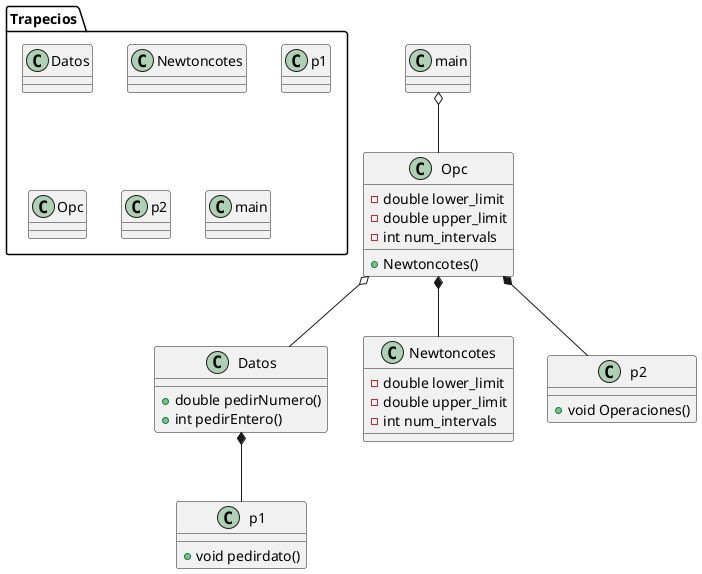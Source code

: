 @startuml Trapecios 

Package Trapecios{
class Datos
class Newtoncotes
class p1
class Opc
class p2
class main
}

class main{
}

class Datos{
+ double pedirNumero()
+ int pedirEntero()
} 

Class Newtoncotes {
-double lower_limit
-double upper_limit
-int num_intervals
}

class p1{
+void pedirdato()
}

class Opc{
-double lower_limit
-double upper_limit
-int num_intervals
+ Newtoncotes()
}

class p2{
+ void Operaciones()
}

'Relaciones entre clases' 
main o-- Opc
Opc o-- Datos
Datos *-- p1
Opc *-- p2
Opc *-- Newtoncotes
